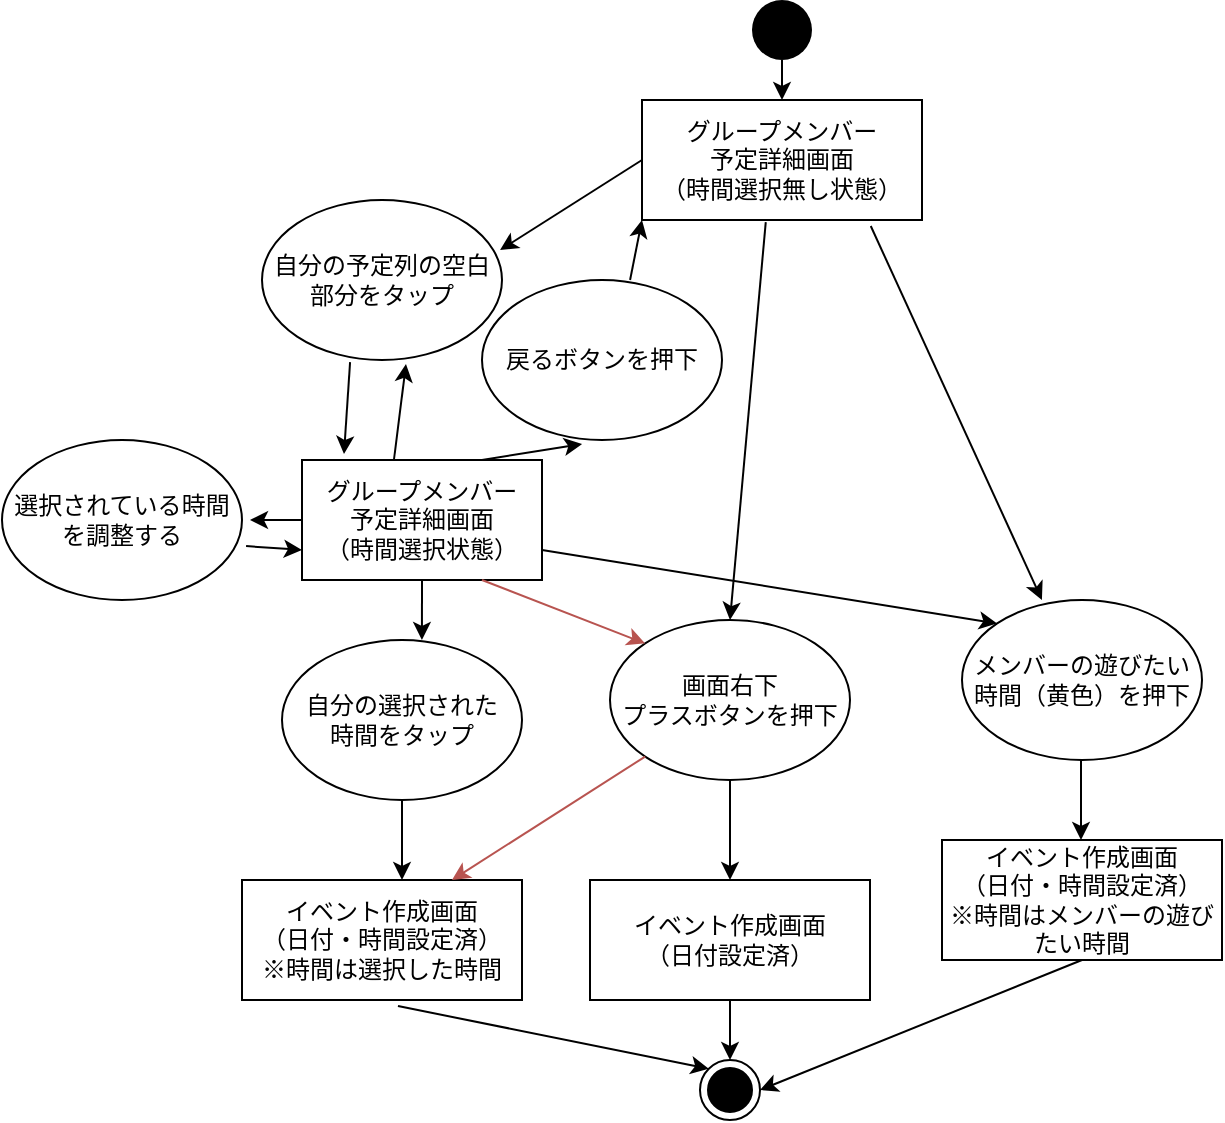 <mxfile version="13.9.2" type="github">
  <diagram id="eruTIjKUtpMXMsrQhVK1" name="Page-1">
    <mxGraphModel dx="946" dy="574" grid="1" gridSize="10" guides="1" tooltips="1" connect="1" arrows="1" fold="1" page="1" pageScale="1" pageWidth="827" pageHeight="1169" math="0" shadow="0">
      <root>
        <mxCell id="0" />
        <mxCell id="1" parent="0" />
        <mxCell id="PRjbfbl569_5tGau-nfr-3" value="画面右下&lt;br&gt;プラスボタンを押下" style="ellipse;whiteSpace=wrap;html=1;" vertex="1" parent="1">
          <mxGeometry x="354" y="320" width="120" height="80" as="geometry" />
        </mxCell>
        <mxCell id="PRjbfbl569_5tGau-nfr-4" value="メンバーの遊びたい時間（黄色）を押下" style="ellipse;whiteSpace=wrap;html=1;" vertex="1" parent="1">
          <mxGeometry x="530" y="310" width="120" height="80" as="geometry" />
        </mxCell>
        <mxCell id="PRjbfbl569_5tGau-nfr-5" value="自分の選択された&lt;br&gt;時間をタップ" style="ellipse;whiteSpace=wrap;html=1;" vertex="1" parent="1">
          <mxGeometry x="190" y="330" width="120" height="80" as="geometry" />
        </mxCell>
        <mxCell id="PRjbfbl569_5tGau-nfr-6" value="自分の予定列の空白部分をタップ" style="ellipse;whiteSpace=wrap;html=1;" vertex="1" parent="1">
          <mxGeometry x="180" y="110" width="120" height="80" as="geometry" />
        </mxCell>
        <mxCell id="PRjbfbl569_5tGau-nfr-13" value="選択されている時間を調整する" style="ellipse;whiteSpace=wrap;html=1;" vertex="1" parent="1">
          <mxGeometry x="50" y="230" width="120" height="80" as="geometry" />
        </mxCell>
        <mxCell id="PRjbfbl569_5tGau-nfr-16" value="" style="endArrow=classic;html=1;entryX=0.992;entryY=0.313;entryDx=0;entryDy=0;entryPerimeter=0;exitX=0;exitY=0.5;exitDx=0;exitDy=0;" edge="1" parent="1" source="PRjbfbl569_5tGau-nfr-19" target="PRjbfbl569_5tGau-nfr-6">
          <mxGeometry width="50" height="50" relative="1" as="geometry">
            <mxPoint x="340" y="100" as="sourcePoint" />
            <mxPoint x="440" y="270" as="targetPoint" />
          </mxGeometry>
        </mxCell>
        <mxCell id="PRjbfbl569_5tGau-nfr-17" value="" style="endArrow=classic;html=1;exitX=0.442;exitY=1.017;exitDx=0;exitDy=0;entryX=0.5;entryY=0;entryDx=0;entryDy=0;exitPerimeter=0;" edge="1" parent="1" source="PRjbfbl569_5tGau-nfr-19" target="PRjbfbl569_5tGau-nfr-3">
          <mxGeometry width="50" height="50" relative="1" as="geometry">
            <mxPoint x="420" y="140" as="sourcePoint" />
            <mxPoint x="349.04" y="165.04" as="targetPoint" />
          </mxGeometry>
        </mxCell>
        <mxCell id="PRjbfbl569_5tGau-nfr-18" value="" style="endArrow=classic;html=1;exitX=0.817;exitY=1.05;exitDx=0;exitDy=0;entryX=0.333;entryY=0;entryDx=0;entryDy=0;entryPerimeter=0;exitPerimeter=0;" edge="1" parent="1" source="PRjbfbl569_5tGau-nfr-19" target="PRjbfbl569_5tGau-nfr-4">
          <mxGeometry width="50" height="50" relative="1" as="geometry">
            <mxPoint x="462.426" y="128.284" as="sourcePoint" />
            <mxPoint x="490" y="330" as="targetPoint" />
          </mxGeometry>
        </mxCell>
        <mxCell id="PRjbfbl569_5tGau-nfr-19" value="&lt;span&gt;グループメンバー&lt;/span&gt;&lt;br&gt;&lt;span&gt;予定詳細画面&lt;br&gt;（時間選択無し状態）&lt;br&gt;&lt;/span&gt;" style="rounded=0;whiteSpace=wrap;html=1;" vertex="1" parent="1">
          <mxGeometry x="370" y="60" width="140" height="60" as="geometry" />
        </mxCell>
        <mxCell id="PRjbfbl569_5tGau-nfr-20" value="グループメンバー&lt;br&gt;予定詳細画面&lt;br&gt;&lt;span&gt;（時間選択状態）&lt;br&gt;&lt;/span&gt;" style="rounded=0;whiteSpace=wrap;html=1;" vertex="1" parent="1">
          <mxGeometry x="200" y="240" width="120" height="60" as="geometry" />
        </mxCell>
        <mxCell id="PRjbfbl569_5tGau-nfr-21" value="" style="endArrow=classic;html=1;exitX=0.5;exitY=1;exitDx=0;exitDy=0;entryX=0.583;entryY=0;entryDx=0;entryDy=0;entryPerimeter=0;" edge="1" parent="1" source="PRjbfbl569_5tGau-nfr-20" target="PRjbfbl569_5tGau-nfr-5">
          <mxGeometry width="50" height="50" relative="1" as="geometry">
            <mxPoint x="277.92" y="343.98" as="sourcePoint" />
            <mxPoint x="240.0" y="376.02" as="targetPoint" />
          </mxGeometry>
        </mxCell>
        <mxCell id="PRjbfbl569_5tGau-nfr-23" value="" style="endArrow=classic;html=1;exitX=0.367;exitY=1.013;exitDx=0;exitDy=0;entryX=0.175;entryY=-0.05;entryDx=0;entryDy=0;exitPerimeter=0;entryPerimeter=0;" edge="1" parent="1" source="PRjbfbl569_5tGau-nfr-6" target="PRjbfbl569_5tGau-nfr-20">
          <mxGeometry width="50" height="50" relative="1" as="geometry">
            <mxPoint x="270" y="310" as="sourcePoint" />
            <mxPoint x="269.96" y="340" as="targetPoint" />
          </mxGeometry>
        </mxCell>
        <mxCell id="PRjbfbl569_5tGau-nfr-24" value="" style="endArrow=classic;html=1;exitX=0;exitY=0.5;exitDx=0;exitDy=0;" edge="1" parent="1" source="PRjbfbl569_5tGau-nfr-20">
          <mxGeometry width="50" height="50" relative="1" as="geometry">
            <mxPoint x="274.04" y="221.04" as="sourcePoint" />
            <mxPoint x="174" y="270" as="targetPoint" />
          </mxGeometry>
        </mxCell>
        <mxCell id="PRjbfbl569_5tGau-nfr-25" value="" style="endArrow=classic;html=1;exitX=1.017;exitY=0.663;exitDx=0;exitDy=0;entryX=0;entryY=0.75;entryDx=0;entryDy=0;exitPerimeter=0;" edge="1" parent="1" source="PRjbfbl569_5tGau-nfr-13" target="PRjbfbl569_5tGau-nfr-20">
          <mxGeometry width="50" height="50" relative="1" as="geometry">
            <mxPoint x="284.04" y="231.04" as="sourcePoint" />
            <mxPoint x="280" y="260" as="targetPoint" />
          </mxGeometry>
        </mxCell>
        <mxCell id="PRjbfbl569_5tGau-nfr-26" value="" style="endArrow=classic;html=1;exitX=0.75;exitY=0;exitDx=0;exitDy=0;entryX=0.417;entryY=1.025;entryDx=0;entryDy=0;entryPerimeter=0;" edge="1" parent="1" source="PRjbfbl569_5tGau-nfr-20" target="PRjbfbl569_5tGau-nfr-27">
          <mxGeometry width="50" height="50" relative="1" as="geometry">
            <mxPoint x="182.04" y="293.04" as="sourcePoint" />
            <mxPoint x="330" y="212" as="targetPoint" />
          </mxGeometry>
        </mxCell>
        <mxCell id="PRjbfbl569_5tGau-nfr-27" value="戻るボタンを押下" style="ellipse;whiteSpace=wrap;html=1;" vertex="1" parent="1">
          <mxGeometry x="290" y="150" width="120" height="80" as="geometry" />
        </mxCell>
        <mxCell id="PRjbfbl569_5tGau-nfr-28" value="" style="endArrow=classic;html=1;entryX=0;entryY=1;entryDx=0;entryDy=0;exitX=0.617;exitY=0;exitDx=0;exitDy=0;exitPerimeter=0;" edge="1" parent="1" source="PRjbfbl569_5tGau-nfr-27" target="PRjbfbl569_5tGau-nfr-19">
          <mxGeometry width="50" height="50" relative="1" as="geometry">
            <mxPoint x="350" y="150" as="sourcePoint" />
            <mxPoint x="306.96" y="220" as="targetPoint" />
          </mxGeometry>
        </mxCell>
        <mxCell id="PRjbfbl569_5tGau-nfr-29" value="" style="endArrow=classic;html=1;exitX=0.5;exitY=1;exitDx=0;exitDy=0;" edge="1" parent="1" source="PRjbfbl569_5tGau-nfr-5">
          <mxGeometry width="50" height="50" relative="1" as="geometry">
            <mxPoint x="234.04" y="201.04" as="sourcePoint" />
            <mxPoint x="250" y="450" as="targetPoint" />
          </mxGeometry>
        </mxCell>
        <mxCell id="PRjbfbl569_5tGau-nfr-30" value="イベント作成画面&lt;br&gt;（日付・時間設定済）&lt;br&gt;※時間は選択した時間" style="rounded=0;whiteSpace=wrap;html=1;" vertex="1" parent="1">
          <mxGeometry x="170" y="450" width="140" height="60" as="geometry" />
        </mxCell>
        <mxCell id="PRjbfbl569_5tGau-nfr-44" value="" style="edgeStyle=orthogonalEdgeStyle;rounded=0;orthogonalLoop=1;jettySize=auto;html=1;" edge="1" parent="1" source="PRjbfbl569_5tGau-nfr-31" target="PRjbfbl569_5tGau-nfr-41">
          <mxGeometry relative="1" as="geometry" />
        </mxCell>
        <mxCell id="PRjbfbl569_5tGau-nfr-31" value="イベント作成画面&lt;br&gt;（日付設定済）" style="rounded=0;whiteSpace=wrap;html=1;" vertex="1" parent="1">
          <mxGeometry x="344" y="450" width="140" height="60" as="geometry" />
        </mxCell>
        <mxCell id="PRjbfbl569_5tGau-nfr-32" value="" style="endArrow=classic;html=1;exitX=0.5;exitY=1;exitDx=0;exitDy=0;entryX=0.5;entryY=0;entryDx=0;entryDy=0;" edge="1" parent="1" source="PRjbfbl569_5tGau-nfr-3" target="PRjbfbl569_5tGau-nfr-31">
          <mxGeometry width="50" height="50" relative="1" as="geometry">
            <mxPoint x="260" y="420" as="sourcePoint" />
            <mxPoint x="260" y="460" as="targetPoint" />
          </mxGeometry>
        </mxCell>
        <mxCell id="PRjbfbl569_5tGau-nfr-33" value="" style="endArrow=classic;html=1;exitX=0.5;exitY=1;exitDx=0;exitDy=0;" edge="1" parent="1">
          <mxGeometry width="50" height="50" relative="1" as="geometry">
            <mxPoint x="589.5" y="390" as="sourcePoint" />
            <mxPoint x="589.5" y="430" as="targetPoint" />
          </mxGeometry>
        </mxCell>
        <mxCell id="PRjbfbl569_5tGau-nfr-34" value="イベント作成画面&lt;br&gt;（日付・時間設定済）&lt;br&gt;※時間はメンバーの遊びたい時間" style="rounded=0;whiteSpace=wrap;html=1;" vertex="1" parent="1">
          <mxGeometry x="520" y="430" width="140" height="60" as="geometry" />
        </mxCell>
        <mxCell id="PRjbfbl569_5tGau-nfr-36" value="" style="endArrow=classic;html=1;exitX=0.75;exitY=1;exitDx=0;exitDy=0;entryX=0;entryY=0;entryDx=0;entryDy=0;fillColor=#f8cecc;strokeColor=#b85450;" edge="1" parent="1" source="PRjbfbl569_5tGau-nfr-20" target="PRjbfbl569_5tGau-nfr-3">
          <mxGeometry width="50" height="50" relative="1" as="geometry">
            <mxPoint x="270" y="310" as="sourcePoint" />
            <mxPoint x="269.96" y="340" as="targetPoint" />
          </mxGeometry>
        </mxCell>
        <mxCell id="PRjbfbl569_5tGau-nfr-37" value="" style="endArrow=classic;html=1;exitX=0.383;exitY=0;exitDx=0;exitDy=0;entryX=0.6;entryY=1.025;entryDx=0;entryDy=0;entryPerimeter=0;exitPerimeter=0;" edge="1" parent="1" source="PRjbfbl569_5tGau-nfr-20" target="PRjbfbl569_5tGau-nfr-6">
          <mxGeometry width="50" height="50" relative="1" as="geometry">
            <mxPoint x="246.52" y="230" as="sourcePoint" />
            <mxPoint x="253.48" y="200" as="targetPoint" />
          </mxGeometry>
        </mxCell>
        <mxCell id="PRjbfbl569_5tGau-nfr-38" value="" style="endArrow=classic;html=1;exitX=1;exitY=0.75;exitDx=0;exitDy=0;entryX=0;entryY=0;entryDx=0;entryDy=0;" edge="1" parent="1" source="PRjbfbl569_5tGau-nfr-20" target="PRjbfbl569_5tGau-nfr-4">
          <mxGeometry width="50" height="50" relative="1" as="geometry">
            <mxPoint x="300" y="310" as="sourcePoint" />
            <mxPoint x="381.574" y="341.716" as="targetPoint" />
          </mxGeometry>
        </mxCell>
        <mxCell id="PRjbfbl569_5tGau-nfr-39" value="" style="endArrow=classic;html=1;exitX=0;exitY=1;exitDx=0;exitDy=0;entryX=0.75;entryY=0;entryDx=0;entryDy=0;fillColor=#f8cecc;strokeColor=#b85450;" edge="1" parent="1" source="PRjbfbl569_5tGau-nfr-3" target="PRjbfbl569_5tGau-nfr-30">
          <mxGeometry width="50" height="50" relative="1" as="geometry">
            <mxPoint x="300" y="310" as="sourcePoint" />
            <mxPoint x="381.574" y="341.716" as="targetPoint" />
          </mxGeometry>
        </mxCell>
        <mxCell id="PRjbfbl569_5tGau-nfr-41" value="" style="ellipse;html=1;shape=endState;fillColor=#000000;strokeColor=#000000;" vertex="1" parent="1">
          <mxGeometry x="399" y="540" width="30" height="30" as="geometry" />
        </mxCell>
        <mxCell id="PRjbfbl569_5tGau-nfr-42" value="" style="ellipse;fillColor=#000000;strokeColor=none;" vertex="1" parent="1">
          <mxGeometry x="425" y="10" width="30" height="30" as="geometry" />
        </mxCell>
        <mxCell id="PRjbfbl569_5tGau-nfr-43" value="" style="endArrow=classic;html=1;exitX=0.557;exitY=1.05;exitDx=0;exitDy=0;entryX=0;entryY=0;entryDx=0;entryDy=0;exitPerimeter=0;" edge="1" parent="1" source="PRjbfbl569_5tGau-nfr-30" target="PRjbfbl569_5tGau-nfr-41">
          <mxGeometry width="50" height="50" relative="1" as="geometry">
            <mxPoint x="260" y="420" as="sourcePoint" />
            <mxPoint x="260" y="460" as="targetPoint" />
          </mxGeometry>
        </mxCell>
        <mxCell id="PRjbfbl569_5tGau-nfr-49" value="" style="endArrow=classic;html=1;exitX=0.5;exitY=1;exitDx=0;exitDy=0;entryX=1;entryY=0.5;entryDx=0;entryDy=0;" edge="1" parent="1" source="PRjbfbl569_5tGau-nfr-34" target="PRjbfbl569_5tGau-nfr-41">
          <mxGeometry width="50" height="50" relative="1" as="geometry">
            <mxPoint x="599.5" y="400" as="sourcePoint" />
            <mxPoint x="599.5" y="440" as="targetPoint" />
          </mxGeometry>
        </mxCell>
        <mxCell id="PRjbfbl569_5tGau-nfr-50" value="" style="endArrow=classic;html=1;exitX=0.5;exitY=1;exitDx=0;exitDy=0;entryX=0.5;entryY=0;entryDx=0;entryDy=0;" edge="1" parent="1" source="PRjbfbl569_5tGau-nfr-42" target="PRjbfbl569_5tGau-nfr-19">
          <mxGeometry width="50" height="50" relative="1" as="geometry">
            <mxPoint x="609.5" y="410" as="sourcePoint" />
            <mxPoint x="609.5" y="450" as="targetPoint" />
          </mxGeometry>
        </mxCell>
      </root>
    </mxGraphModel>
  </diagram>
</mxfile>
